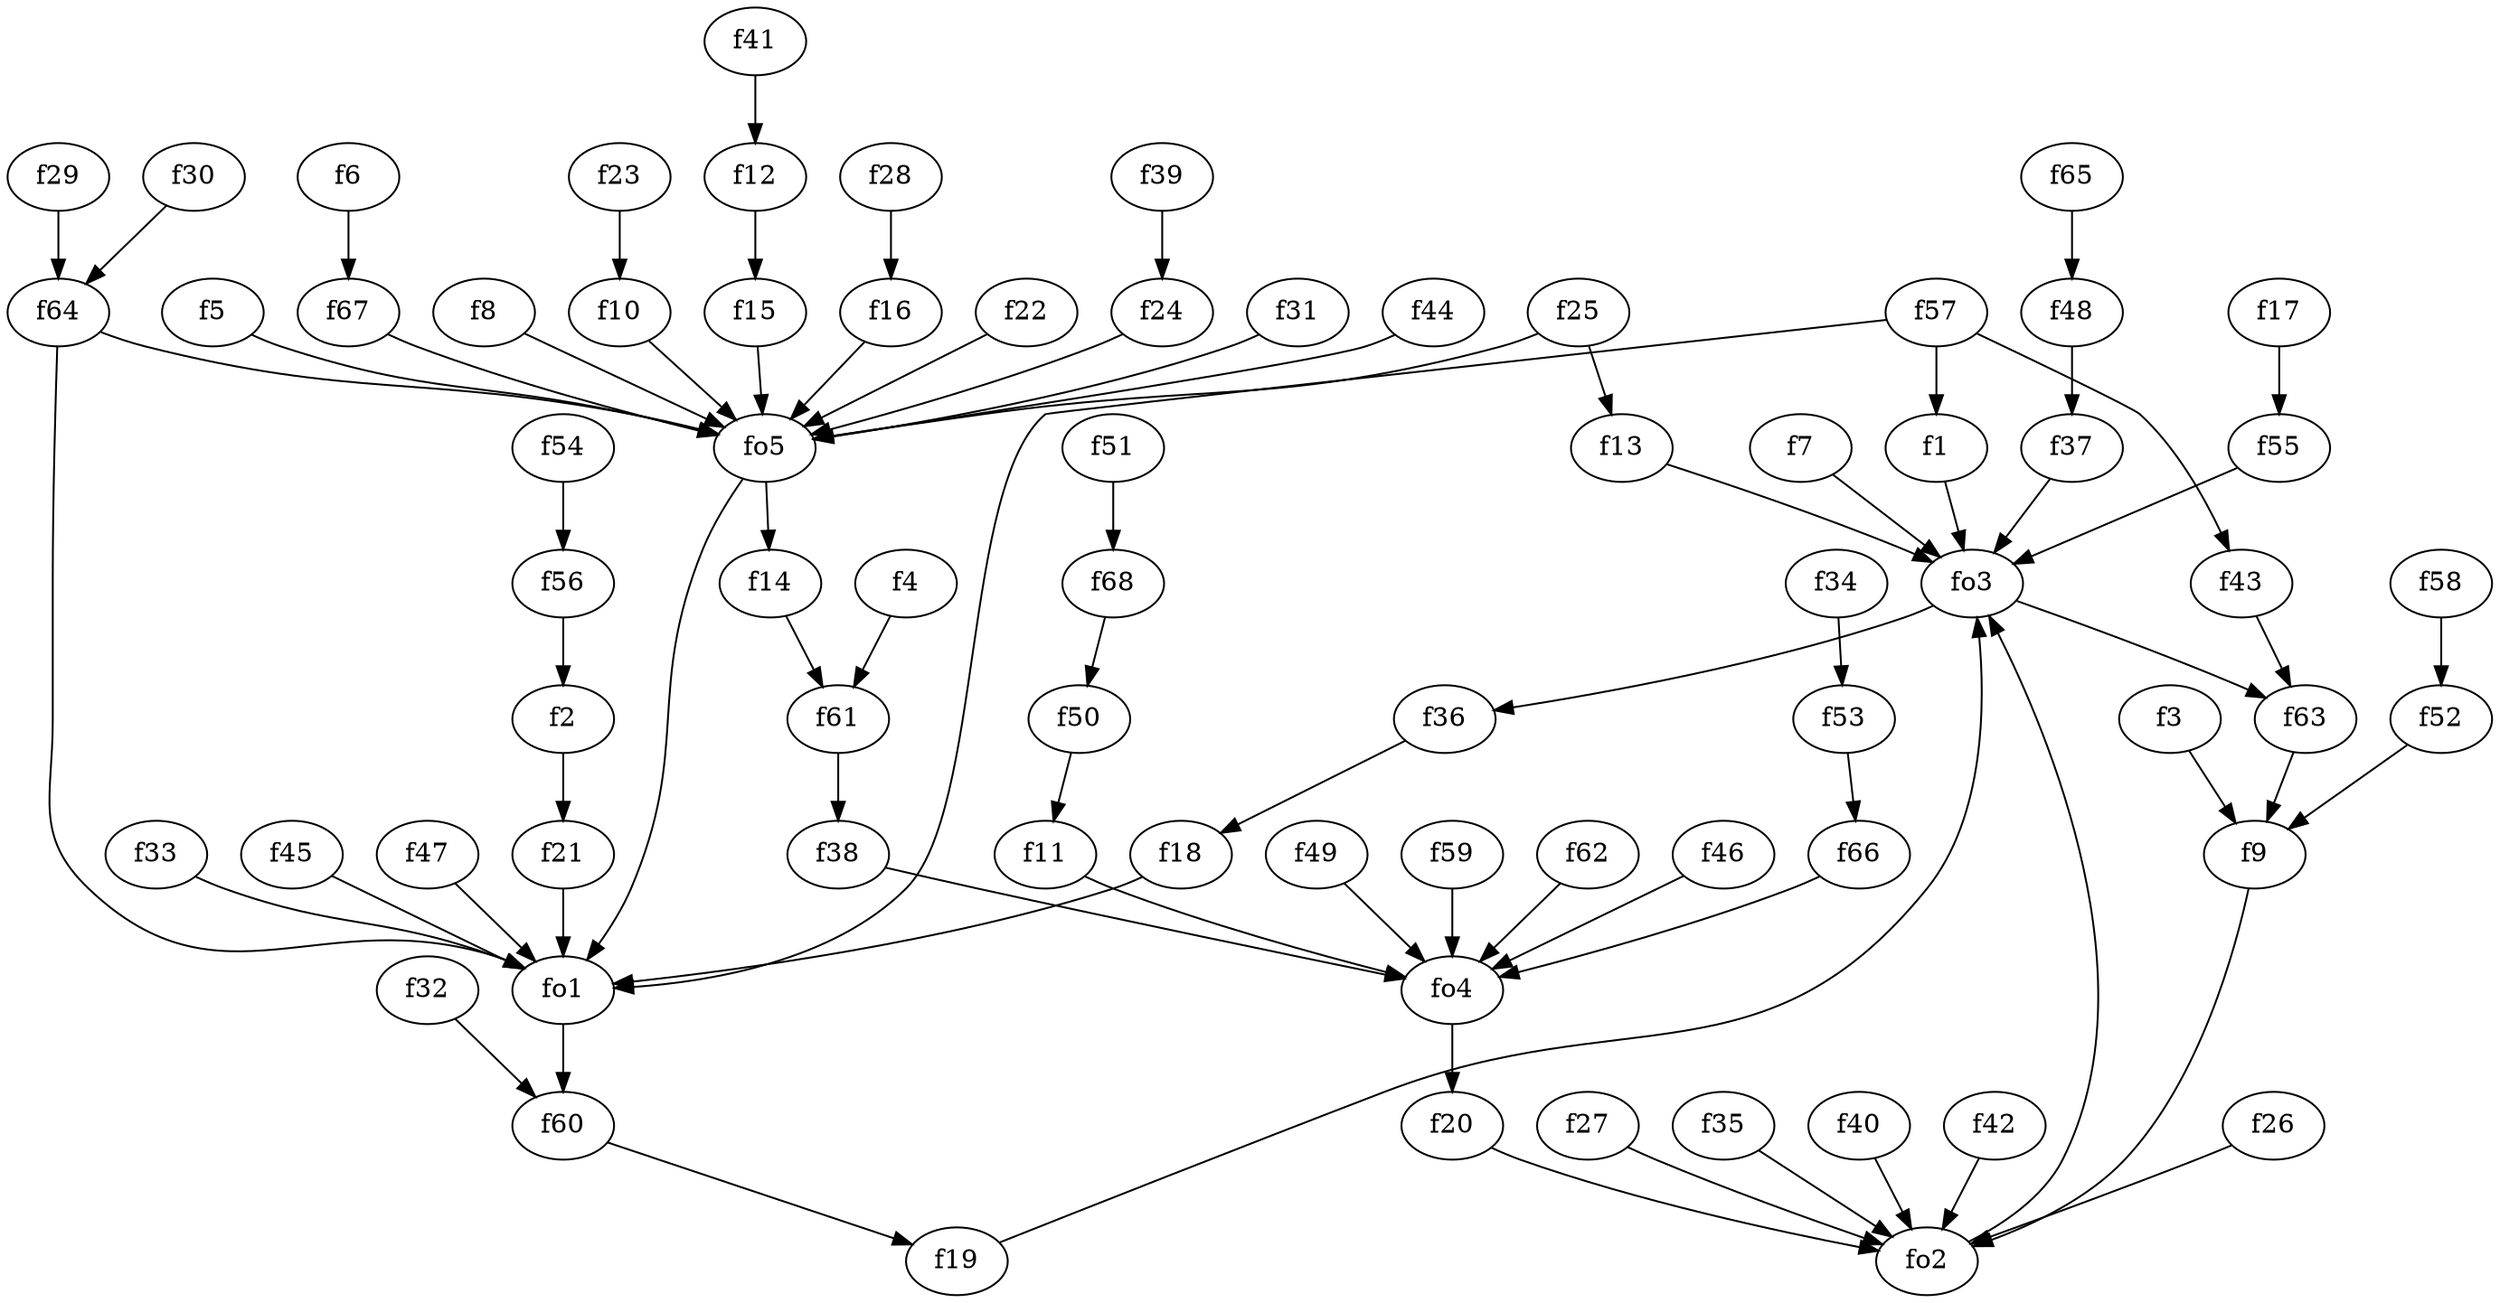strict digraph  {
f1;
f2;
f3;
f4;
f5;
f6;
f7;
f8;
f9;
f10;
f11;
f12;
f13;
f14;
f15;
f16;
f17;
f18;
f19;
f20;
f21;
f22;
f23;
f24;
f25;
f26;
f27;
f28;
f29;
f30;
f31;
f32;
f33;
f34;
f35;
f36;
f37;
f38;
f39;
f40;
f41;
f42;
f43;
f44;
f45;
f46;
f47;
f48;
f49;
f50;
f51;
f52;
f53;
f54;
f55;
f56;
f57;
f58;
f59;
f60;
f61;
f62;
f63;
f64;
f65;
f66;
f67;
f68;
fo1;
fo2;
fo3;
fo4;
fo5;
f1 -> fo3  [weight=2];
f2 -> f21  [weight=2];
f3 -> f9  [weight=2];
f4 -> f61  [weight=2];
f5 -> fo5  [weight=2];
f6 -> f67  [weight=2];
f7 -> fo3  [weight=2];
f8 -> fo5  [weight=2];
f9 -> fo2  [weight=2];
f10 -> fo5  [weight=2];
f11 -> fo4  [weight=2];
f12 -> f15  [weight=2];
f13 -> fo3  [weight=2];
f14 -> f61  [weight=2];
f15 -> fo5  [weight=2];
f16 -> fo5  [weight=2];
f17 -> f55  [weight=2];
f18 -> fo1  [weight=2];
f19 -> fo3  [weight=2];
f20 -> fo2  [weight=2];
f21 -> fo1  [weight=2];
f22 -> fo5  [weight=2];
f23 -> f10  [weight=2];
f24 -> fo5  [weight=2];
f25 -> fo5  [weight=2];
f25 -> f13  [weight=2];
f26 -> fo2  [weight=2];
f27 -> fo2  [weight=2];
f28 -> f16  [weight=2];
f29 -> f64  [weight=2];
f30 -> f64  [weight=2];
f31 -> fo5  [weight=2];
f32 -> f60  [weight=2];
f33 -> fo1  [weight=2];
f34 -> f53  [weight=2];
f35 -> fo2  [weight=2];
f36 -> f18  [weight=2];
f37 -> fo3  [weight=2];
f38 -> fo4  [weight=2];
f39 -> f24  [weight=2];
f40 -> fo2  [weight=2];
f41 -> f12  [weight=2];
f42 -> fo2  [weight=2];
f43 -> f63  [weight=2];
f44 -> fo5  [weight=2];
f45 -> fo1  [weight=2];
f46 -> fo4  [weight=2];
f47 -> fo1  [weight=2];
f48 -> f37  [weight=2];
f49 -> fo4  [weight=2];
f50 -> f11  [weight=2];
f51 -> f68  [weight=2];
f52 -> f9  [weight=2];
f53 -> f66  [weight=2];
f54 -> f56  [weight=2];
f55 -> fo3  [weight=2];
f56 -> f2  [weight=2];
f57 -> f1  [weight=2];
f57 -> fo1  [weight=2];
f57 -> f43  [weight=2];
f58 -> f52  [weight=2];
f59 -> fo4  [weight=2];
f60 -> f19  [weight=2];
f61 -> f38  [weight=2];
f62 -> fo4  [weight=2];
f63 -> f9  [weight=2];
f64 -> fo1  [weight=2];
f64 -> fo5  [weight=2];
f65 -> f48  [weight=2];
f66 -> fo4  [weight=2];
f67 -> fo5  [weight=2];
f68 -> f50  [weight=2];
fo1 -> f60  [weight=2];
fo2 -> fo3  [weight=2];
fo3 -> f63  [weight=2];
fo3 -> f36  [weight=2];
fo4 -> f20  [weight=2];
fo5 -> fo1  [weight=2];
fo5 -> f14  [weight=2];
}
